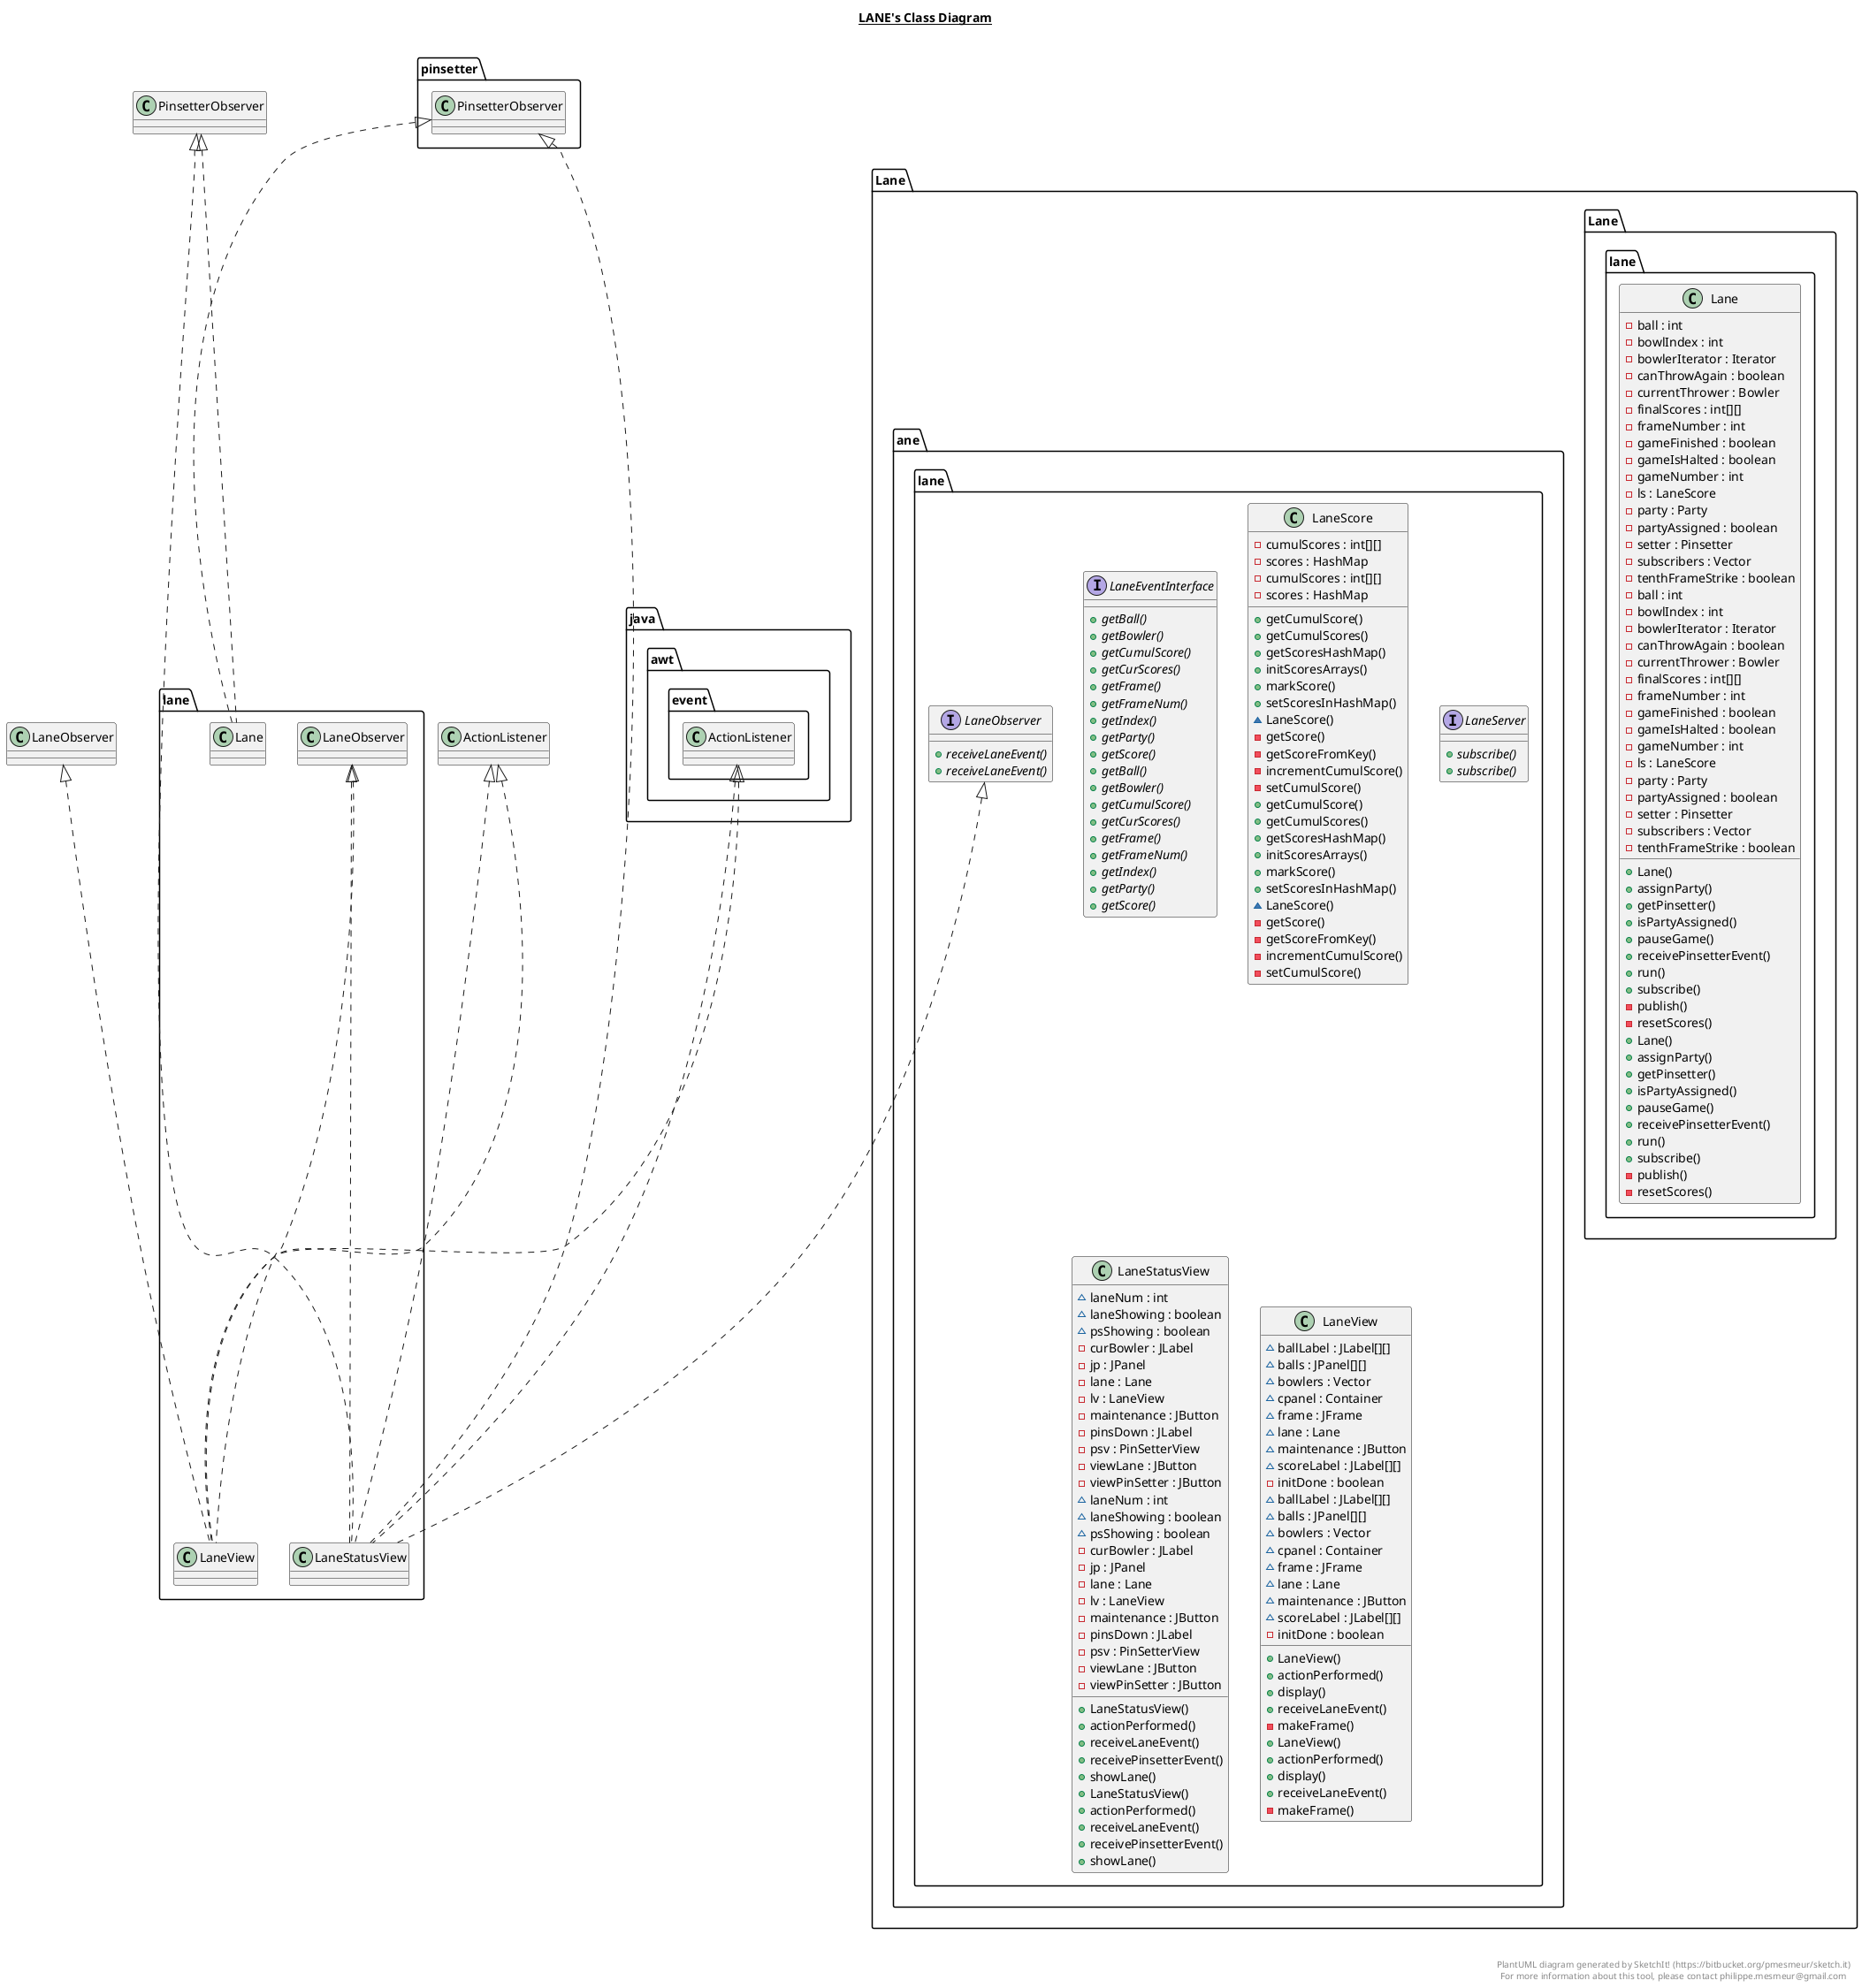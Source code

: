 @startuml

title __LANE's Class Diagram__\n

  namespace Lane {
    namespace Lane {
      class lane.Lane {
          - ball : int
          - bowlIndex : int
          - bowlerIterator : Iterator
          - canThrowAgain : boolean
          - currentThrower : Bowler
          - finalScores : int[][]
          - frameNumber : int
          - gameFinished : boolean
          - gameIsHalted : boolean
          - gameNumber : int
          - ls : LaneScore
          - party : Party
          - partyAssigned : boolean
          - setter : Pinsetter
          - subscribers : Vector
          - tenthFrameStrike : boolean
          + Lane()
          + assignParty()
          + getPinsetter()
          + isPartyAssigned()
          + pauseGame()
          + receivePinsetterEvent()
          + run()
          + subscribe()
          - publish()
          - resetScores()
      }
    }
  }
  

  namespace Lane {
    namespace Lane {
      class lane.Lane {
          - ball : int
          - bowlIndex : int
          - bowlerIterator : Iterator
          - canThrowAgain : boolean
          - currentThrower : Bowler
          - finalScores : int[][]
          - frameNumber : int
          - gameFinished : boolean
          - gameIsHalted : boolean
          - gameNumber : int
          - ls : LaneScore
          - party : Party
          - partyAssigned : boolean
          - setter : Pinsetter
          - subscribers : Vector
          - tenthFrameStrike : boolean
          + Lane()
          + assignParty()
          + getPinsetter()
          + isPartyAssigned()
          + pauseGame()
          + receivePinsetterEvent()
          + run()
          + subscribe()
          - publish()
          - resetScores()
      }
    }
  }
  

  namespace  Lane{
    namespace ane {
      interface lane.LaneEventInterface {
          {abstract} + getBall()
          {abstract} + getBowler()
          {abstract} + getCumulScore()
          {abstract} + getCurScores()
          {abstract} + getFrame()
          {abstract} + getFrameNum()
          {abstract} + getIndex()
          {abstract} + getParty()
          {abstract} + getScore()
      }
    }
  }
  

  namespace  Lane{
    namespace ane {
      interface lane.LaneEventInterface {
          {abstract} + getBall()
          {abstract} + getBowler()
          {abstract} + getCumulScore()
          {abstract} + getCurScores()
          {abstract} + getFrame()
          {abstract} + getFrameNum()
          {abstract} + getIndex()
          {abstract} + getParty()
          {abstract} + getScore()
      }
    }
  }
  

  namespace  Lane{
    namespace ane {
      interface lane.LaneObserver {
          {abstract} + receiveLaneEvent()
      }
    }
  }
  

  namespace  Lane{
    namespace ane {
      interface lane.LaneObserver {
          {abstract} + receiveLaneEvent()
      }
    }
  }
  

  namespace  Lane{
    namespace ane {
      class lane.LaneScore {
          - cumulScores : int[][]
          - scores : HashMap
          + getCumulScore()
          + getCumulScores()
          + getScoresHashMap()
          + initScoresArrays()
          + markScore()
          + setScoresInHashMap()
          ~ LaneScore()
          - getScore()
          - getScoreFromKey()
          - incrementCumulScore()
          - setCumulScore()
      }
    }
  }
  

  namespace  Lane{
    namespace ane {
      class lane.LaneScore {
          - cumulScores : int[][]
          - scores : HashMap
          + getCumulScore()
          + getCumulScores()
          + getScoresHashMap()
          + initScoresArrays()
          + markScore()
          + setScoresInHashMap()
          ~ LaneScore()
          - getScore()
          - getScoreFromKey()
          - incrementCumulScore()
          - setCumulScore()
      }
    }
  }
  

  namespace  Lane{
    namespace ane {
      interface lane.LaneServer {
          {abstract} + subscribe()
      }
    }
  }
  

  namespace  Lane{
    namespace ane {
      interface lane.LaneServer {
          {abstract} + subscribe()
      }
    }
  }
  

  namespace  Lane{
    namespace ane {
      class lane.LaneStatusView {
          ~ laneNum : int
          ~ laneShowing : boolean
          ~ psShowing : boolean
          - curBowler : JLabel
          - jp : JPanel
          - lane : Lane
          - lv : LaneView
          - maintenance : JButton
          - pinsDown : JLabel
          - psv : PinSetterView
          - viewLane : JButton
          - viewPinSetter : JButton
          + LaneStatusView()
          + actionPerformed()
          + receiveLaneEvent()
          + receivePinsetterEvent()
          + showLane()
      }
    }
  }
  

  namespace  Lane{
    namespace ane {
      class lane.LaneStatusView {
          ~ laneNum : int
          ~ laneShowing : boolean
          ~ psShowing : boolean
          - curBowler : JLabel
          - jp : JPanel
          - lane : Lane
          - lv : LaneView
          - maintenance : JButton
          - pinsDown : JLabel
          - psv : PinSetterView
          - viewLane : JButton
          - viewPinSetter : JButton
          + LaneStatusView()
          + actionPerformed()
          + receiveLaneEvent()
          + receivePinsetterEvent()
          + showLane()
      }
    }
  }
  

  namespace  Lane{
    namespace ane {
      class lane.LaneView {
          ~ ballLabel : JLabel[][]
          ~ balls : JPanel[][]
          ~ bowlers : Vector
          ~ cpanel : Container
          ~ frame : JFrame
          ~ lane : Lane
          ~ maintenance : JButton
          ~ scoreLabel : JLabel[][]
          - initDone : boolean
          + LaneView()
          + actionPerformed()
          + display()
          + receiveLaneEvent()
          - makeFrame()
      }
    }
  }
  

  namespace  Lane{
    namespace ane {
      class lane.LaneView {
          ~ ballLabel : JLabel[][]
          ~ balls : JPanel[][]
          ~ bowlers : Vector
          ~ cpanel : Container
          ~ frame : JFrame
          ~ lane : Lane
          ~ maintenance : JButton
          ~ scoreLabel : JLabel[][]
          - initDone : boolean
          + LaneView()
          + actionPerformed()
          + display()
          + receiveLaneEvent()
          - makeFrame()
      }
    }
  }
  

  lane.Lane .up.|> PinsetterObserver
  lane.Lane .up.|> pinsetter.PinsetterObserver
  lane.LaneStatusView .up.|> ActionListener
  lane.LaneStatusView .up.|> LaneObserver
  lane.LaneStatusView .up.|> PinsetterObserver
  lane.LaneStatusView .up.|> java.awt.event.ActionListener
  lane.LaneStatusView .up.|> lane.LaneObserver
  lane.LaneStatusView .up.|> pinsetter.PinsetterObserver
  lane.LaneView .up.|> java.awt.event.ActionListener
  lane.LaneView .up.|> lane.LaneObserver
  lane.LaneView .up.|> ActionListener
  lane.LaneView .up.|> LaneObserver


right footer


PlantUML diagram generated by SketchIt! (https://bitbucket.org/pmesmeur/sketch.it)
For more information about this tool, please contact philippe.mesmeur@gmail.com
endfooter

@enduml
